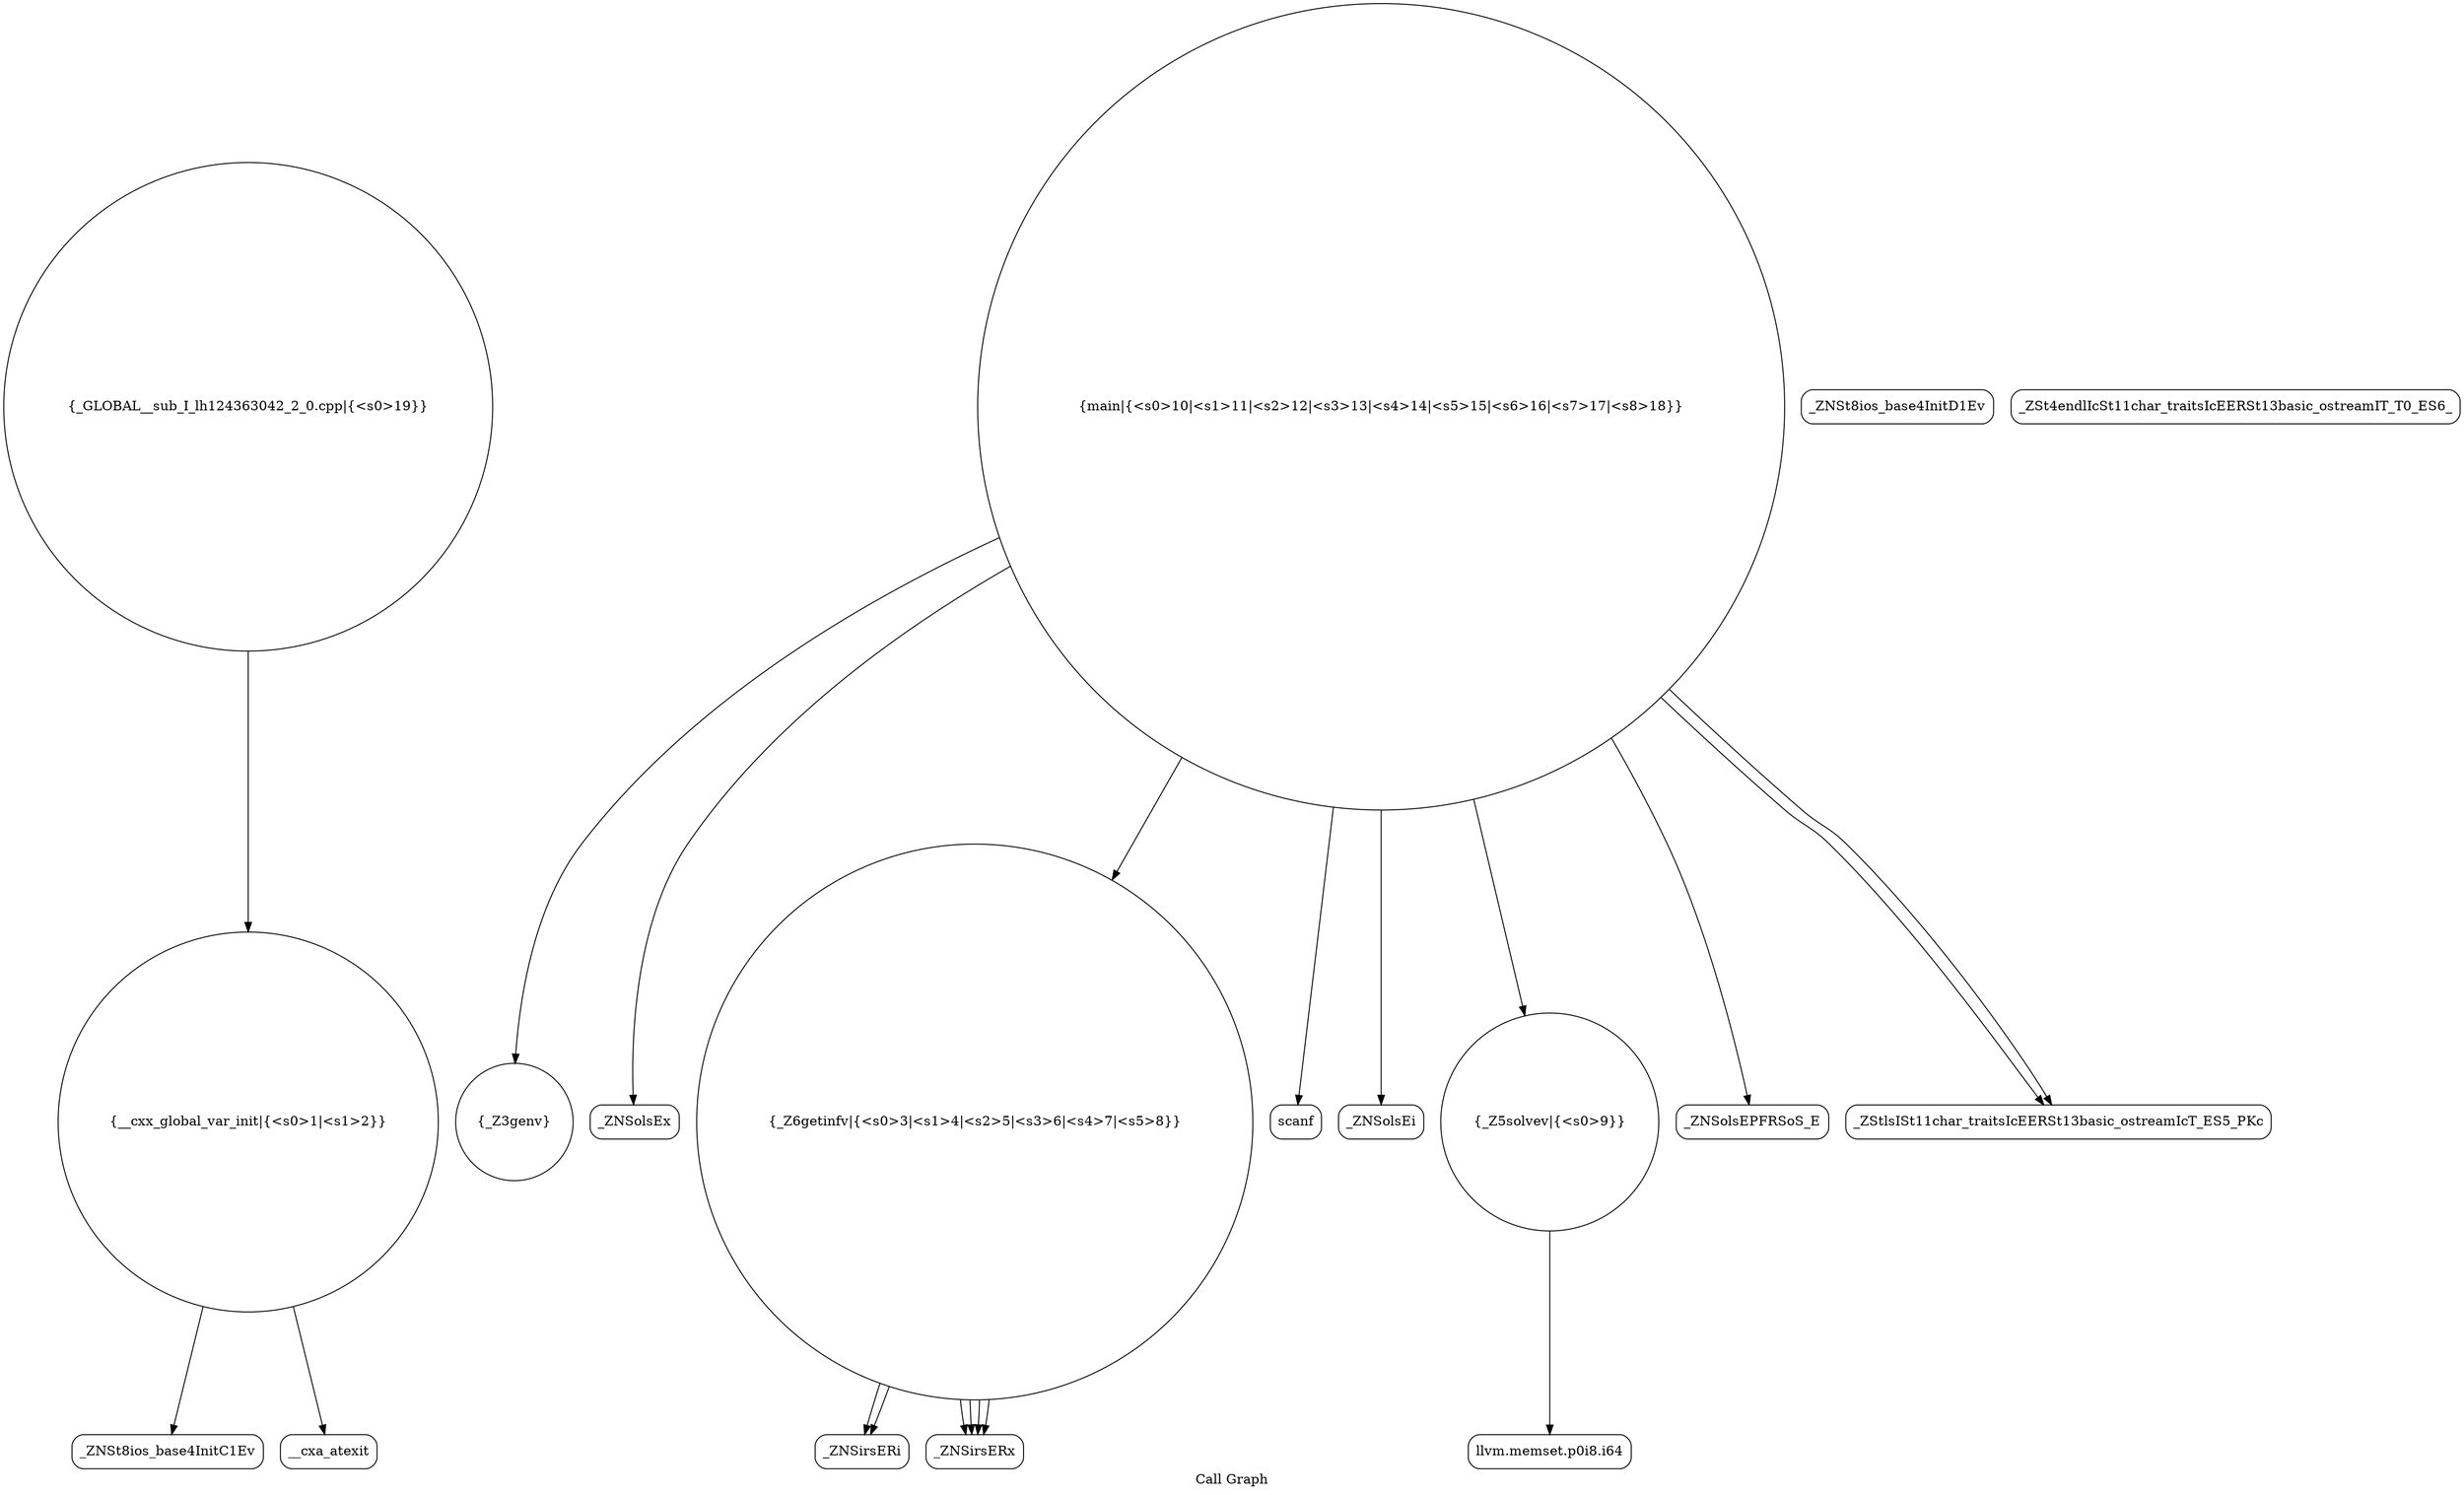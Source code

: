 digraph "Call Graph" {
	label="Call Graph";

	Node0x56031d56fd60 [shape=record,shape=circle,label="{__cxx_global_var_init|{<s0>1|<s1>2}}"];
	Node0x56031d56fd60:s0 -> Node0x56031d5701f0[color=black];
	Node0x56031d56fd60:s1 -> Node0x56031d5702f0[color=black];
	Node0x56031d5704f0 [shape=record,shape=circle,label="{_Z3genv}"];
	Node0x56031d570870 [shape=record,shape=Mrecord,label="{_ZNSolsEx}"];
	Node0x56031d570270 [shape=record,shape=Mrecord,label="{_ZNSt8ios_base4InitD1Ev}"];
	Node0x56031d5705f0 [shape=record,shape=Mrecord,label="{llvm.memset.p0i8.i64}"];
	Node0x56031d570970 [shape=record,shape=Mrecord,label="{_ZSt4endlIcSt11char_traitsIcEERSt13basic_ostreamIT_T0_ES6_}"];
	Node0x56031d570370 [shape=record,shape=circle,label="{_Z6getinfv|{<s0>3|<s1>4|<s2>5|<s3>6|<s4>7|<s5>8}}"];
	Node0x56031d570370:s0 -> Node0x56031d5703f0[color=black];
	Node0x56031d570370:s1 -> Node0x56031d5703f0[color=black];
	Node0x56031d570370:s2 -> Node0x56031d570470[color=black];
	Node0x56031d570370:s3 -> Node0x56031d570470[color=black];
	Node0x56031d570370:s4 -> Node0x56031d570470[color=black];
	Node0x56031d570370:s5 -> Node0x56031d570470[color=black];
	Node0x56031d5706f0 [shape=record,shape=Mrecord,label="{scanf}"];
	Node0x56031d570470 [shape=record,shape=Mrecord,label="{_ZNSirsERx}"];
	Node0x56031d5707f0 [shape=record,shape=Mrecord,label="{_ZNSolsEi}"];
	Node0x56031d5701f0 [shape=record,shape=Mrecord,label="{_ZNSt8ios_base4InitC1Ev}"];
	Node0x56031d570570 [shape=record,shape=circle,label="{_Z5solvev|{<s0>9}}"];
	Node0x56031d570570:s0 -> Node0x56031d5705f0[color=black];
	Node0x56031d5708f0 [shape=record,shape=Mrecord,label="{_ZNSolsEPFRSoS_E}"];
	Node0x56031d5702f0 [shape=record,shape=Mrecord,label="{__cxa_atexit}"];
	Node0x56031d570670 [shape=record,shape=circle,label="{main|{<s0>10|<s1>11|<s2>12|<s3>13|<s4>14|<s5>15|<s6>16|<s7>17|<s8>18}}"];
	Node0x56031d570670:s0 -> Node0x56031d5706f0[color=black];
	Node0x56031d570670:s1 -> Node0x56031d570370[color=black];
	Node0x56031d570670:s2 -> Node0x56031d5704f0[color=black];
	Node0x56031d570670:s3 -> Node0x56031d570570[color=black];
	Node0x56031d570670:s4 -> Node0x56031d570770[color=black];
	Node0x56031d570670:s5 -> Node0x56031d5707f0[color=black];
	Node0x56031d570670:s6 -> Node0x56031d570770[color=black];
	Node0x56031d570670:s7 -> Node0x56031d570870[color=black];
	Node0x56031d570670:s8 -> Node0x56031d5708f0[color=black];
	Node0x56031d5709f0 [shape=record,shape=circle,label="{_GLOBAL__sub_I_lh124363042_2_0.cpp|{<s0>19}}"];
	Node0x56031d5709f0:s0 -> Node0x56031d56fd60[color=black];
	Node0x56031d5703f0 [shape=record,shape=Mrecord,label="{_ZNSirsERi}"];
	Node0x56031d570770 [shape=record,shape=Mrecord,label="{_ZStlsISt11char_traitsIcEERSt13basic_ostreamIcT_ES5_PKc}"];
}
